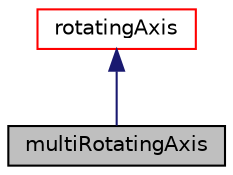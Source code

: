 digraph "multiRotatingAxis"
{
 // LATEX_PDF_SIZE
  edge [fontname="Helvetica",fontsize="10",labelfontname="Helvetica",labelfontsize="10"];
  node [fontname="Helvetica",fontsize="10",shape=record];
  Node1 [label="multiRotatingAxis",height=0.2,width=0.4,color="black", fillcolor="grey75", style="filled", fontcolor="black",tooltip="Defines an axis of rotation that rotates around itself and rotates around another axis."];
  Node2 -> Node1 [dir="back",color="midnightblue",fontsize="10",style="solid",fontname="Helvetica"];
  Node2 [label="rotatingAxis",height=0.2,width=0.4,color="red", fillcolor="white", style="filled",URL="$classpFlow_1_1rotatingAxis.html",tooltip="An axis which rotates around itself at specified speed."];
}
